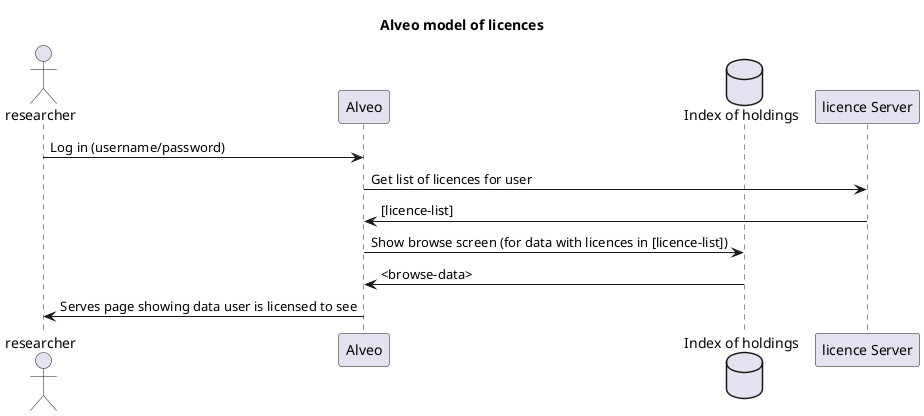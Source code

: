 
@startuml Alveo
title: Alveo model of licences

actor       researcher     as res
participant  Alveo    as rep
database "Index of holdings" as i
participant   "licence Server"    as gls


res -> rep : Log in (username/password)
rep -> gls : Get list of licences for user
gls -> rep : [licence-list]
rep -> i : Show browse screen (for data with licences in [licence-list])
i -> rep : <browse-data>
rep -> res : Serves page showing data user is licensed to see
@enduml

@startuml
database "Sydney Speaks" as ss {

rectangle "Content Dir 1" as d1 {

}
rectangle "Content Dir n" as d2 {

}
}

database "Horvath Collection" as hc {

rectangle "Content Dir 1" as h1 {

}
rectangle "Content Dir n" as h2 {

}
}



rectangle "Conversion Script" {

}

"Conversion Script" <-up- "d1" : Read

"Conversion Script" <-up- "h1" : Read


rectangle "OCFL Repository"  {

rectangle "RO-Crate Object 1" as ss1 {
}

rectangle "RO-Crate Object 2" as hc1 {
}

rectangle "..." {
}


rectangle "RO-Crate Object n" {
}

}


"Conversion Script" --down--> "RO-Crate Object ss/1" ss1 : Deposit
"Conversion Script" --down--> "RO-Crate Object hc/1"  hc1: Deposit
@enduml
